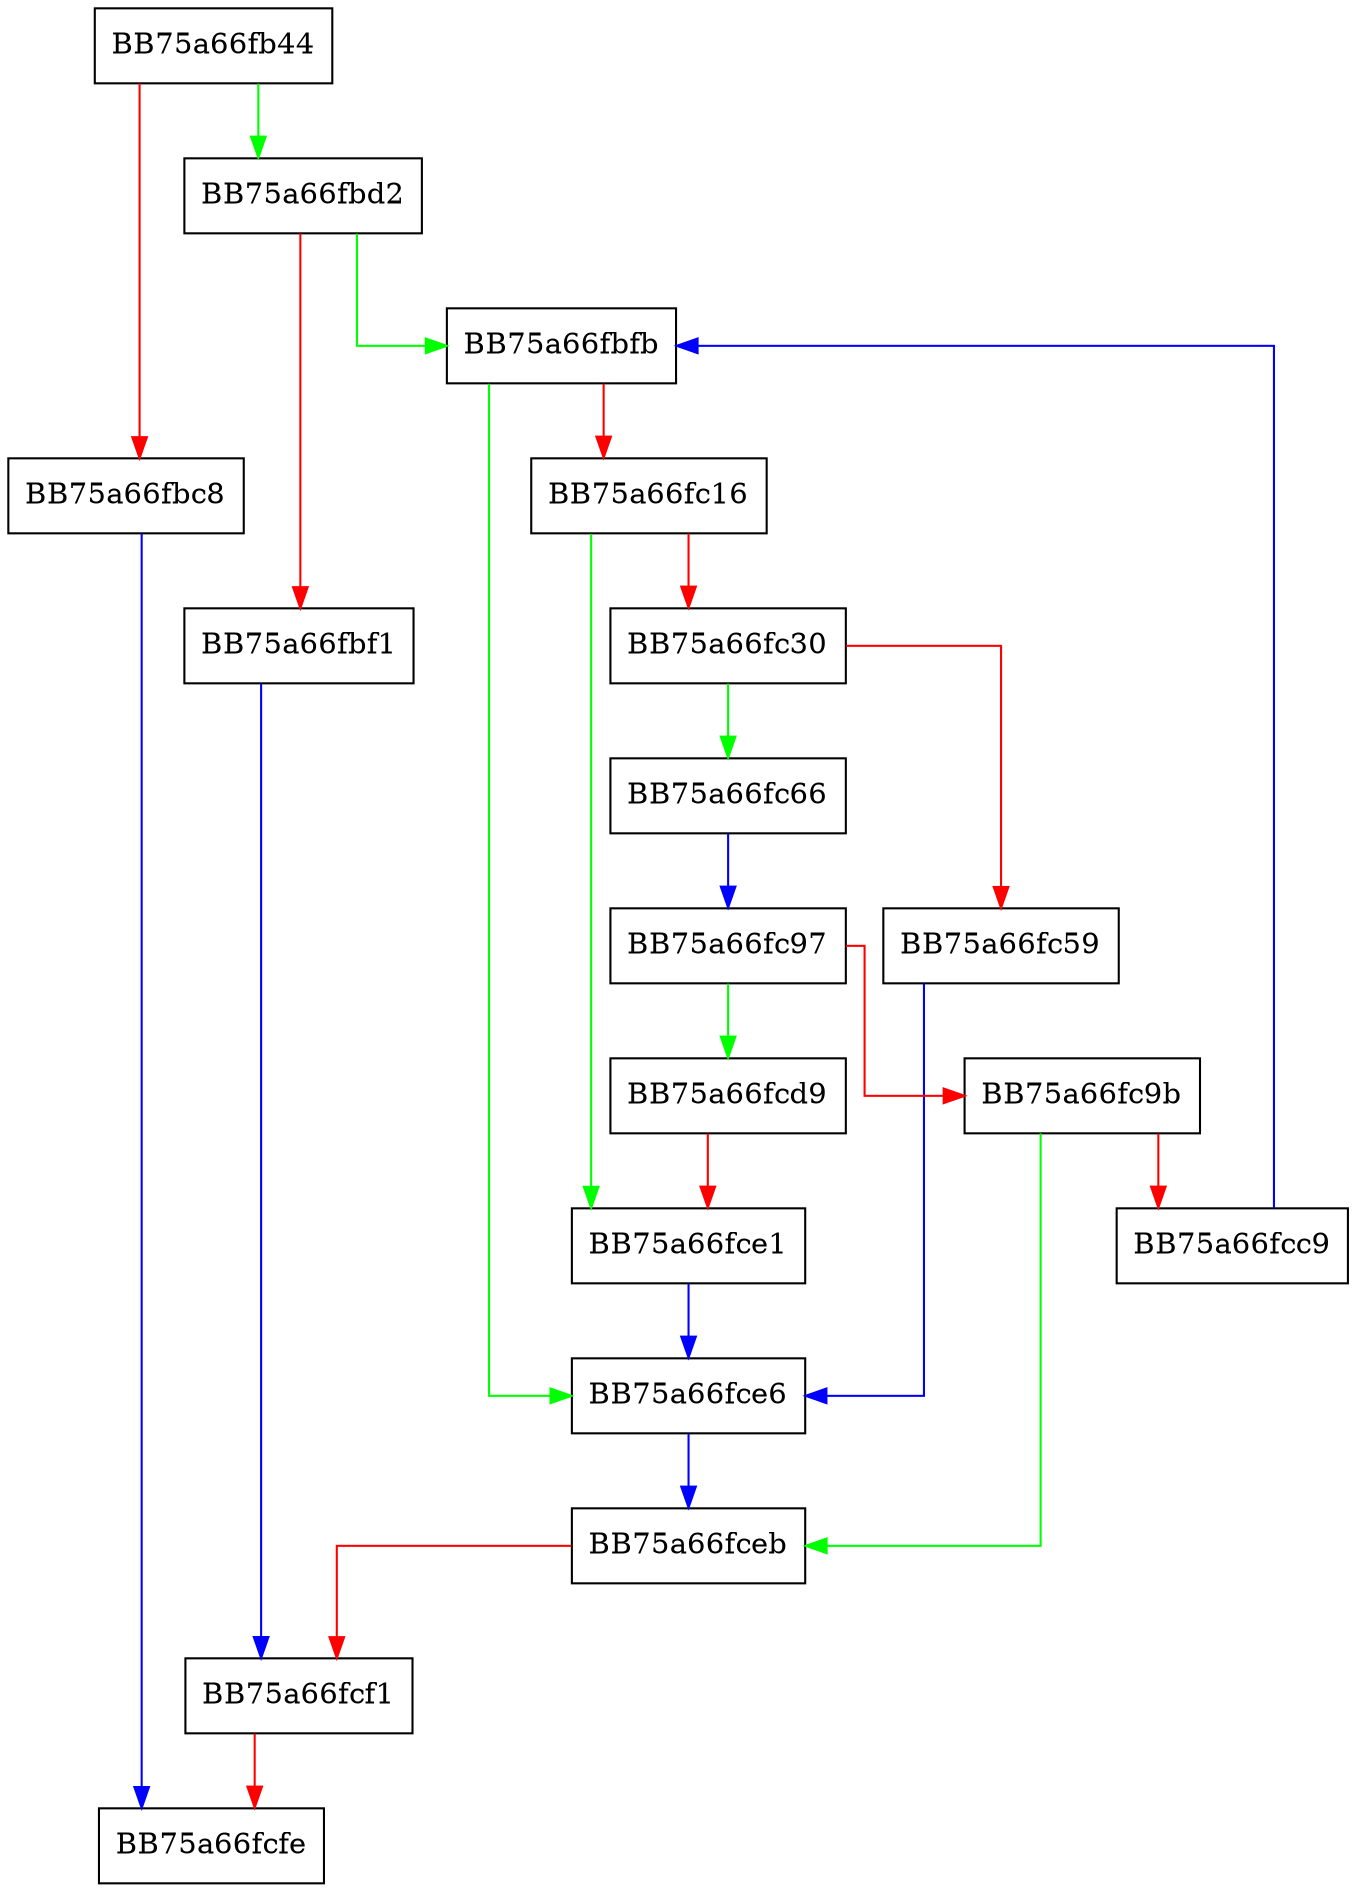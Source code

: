 digraph ParseDeviceMemoryResourcesHelper {
  node [shape="box"];
  graph [splines=ortho];
  BB75a66fb44 -> BB75a66fbd2 [color="green"];
  BB75a66fb44 -> BB75a66fbc8 [color="red"];
  BB75a66fbc8 -> BB75a66fcfe [color="blue"];
  BB75a66fbd2 -> BB75a66fbfb [color="green"];
  BB75a66fbd2 -> BB75a66fbf1 [color="red"];
  BB75a66fbf1 -> BB75a66fcf1 [color="blue"];
  BB75a66fbfb -> BB75a66fce6 [color="green"];
  BB75a66fbfb -> BB75a66fc16 [color="red"];
  BB75a66fc16 -> BB75a66fce1 [color="green"];
  BB75a66fc16 -> BB75a66fc30 [color="red"];
  BB75a66fc30 -> BB75a66fc66 [color="green"];
  BB75a66fc30 -> BB75a66fc59 [color="red"];
  BB75a66fc59 -> BB75a66fce6 [color="blue"];
  BB75a66fc66 -> BB75a66fc97 [color="blue"];
  BB75a66fc97 -> BB75a66fcd9 [color="green"];
  BB75a66fc97 -> BB75a66fc9b [color="red"];
  BB75a66fc9b -> BB75a66fceb [color="green"];
  BB75a66fc9b -> BB75a66fcc9 [color="red"];
  BB75a66fcc9 -> BB75a66fbfb [color="blue"];
  BB75a66fcd9 -> BB75a66fce1 [color="red"];
  BB75a66fce1 -> BB75a66fce6 [color="blue"];
  BB75a66fce6 -> BB75a66fceb [color="blue"];
  BB75a66fceb -> BB75a66fcf1 [color="red"];
  BB75a66fcf1 -> BB75a66fcfe [color="red"];
}